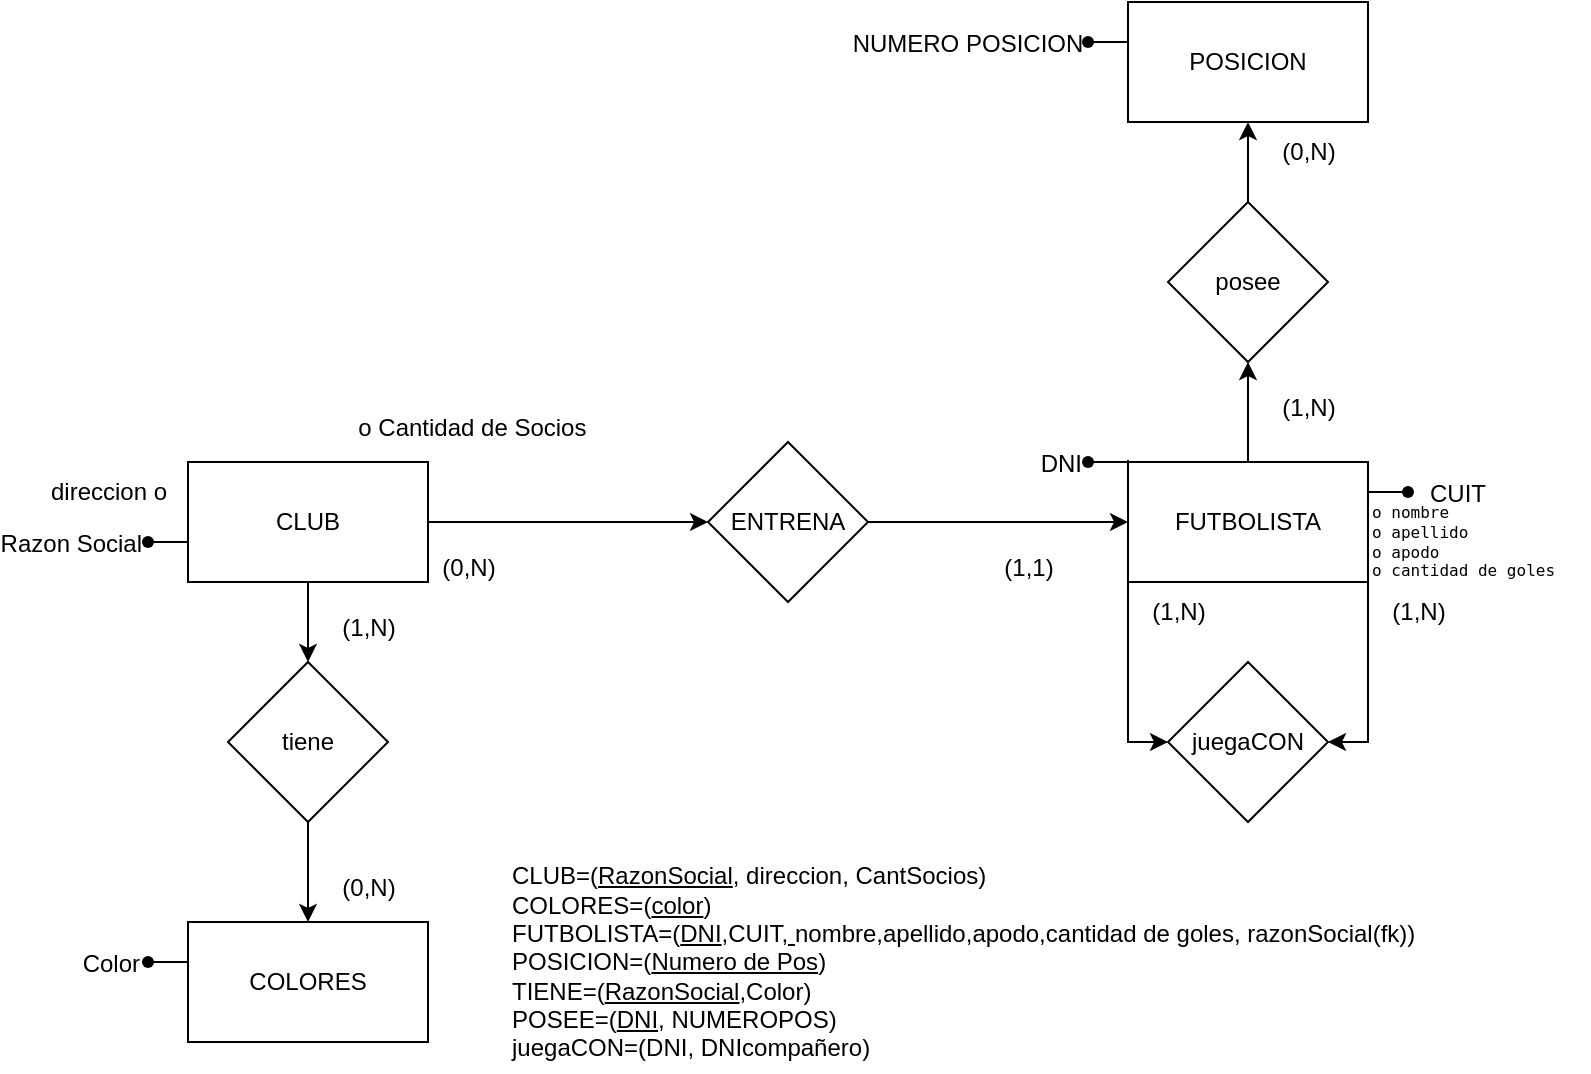 <mxfile version="24.7.17">
  <diagram name="Página-1" id="bXPNx1Ns-3Bn9hIi3lOh">
    <mxGraphModel dx="880" dy="532" grid="1" gridSize="10" guides="1" tooltips="1" connect="1" arrows="1" fold="1" page="1" pageScale="1" pageWidth="827" pageHeight="1169" math="0" shadow="0">
      <root>
        <mxCell id="0" />
        <mxCell id="1" parent="0" />
        <mxCell id="wW0J7-qB3fYssY70nvXL-8" value="" style="edgeStyle=orthogonalEdgeStyle;rounded=0;orthogonalLoop=1;jettySize=auto;html=1;" edge="1" parent="1" source="wW0J7-qB3fYssY70nvXL-1" target="wW0J7-qB3fYssY70nvXL-7">
          <mxGeometry relative="1" as="geometry" />
        </mxCell>
        <mxCell id="wW0J7-qB3fYssY70nvXL-12" value="" style="edgeStyle=orthogonalEdgeStyle;rounded=0;orthogonalLoop=1;jettySize=auto;html=1;" edge="1" parent="1" source="wW0J7-qB3fYssY70nvXL-1" target="wW0J7-qB3fYssY70nvXL-10">
          <mxGeometry relative="1" as="geometry" />
        </mxCell>
        <mxCell id="wW0J7-qB3fYssY70nvXL-1" value="CLUB" style="whiteSpace=wrap;html=1;" vertex="1" parent="1">
          <mxGeometry x="100" y="240" width="120" height="60" as="geometry" />
        </mxCell>
        <mxCell id="wW0J7-qB3fYssY70nvXL-5" style="edgeStyle=orthogonalEdgeStyle;rounded=0;orthogonalLoop=1;jettySize=auto;html=1;entryX=0;entryY=0.5;entryDx=0;entryDy=0;" edge="1" parent="1" source="wW0J7-qB3fYssY70nvXL-2" target="wW0J7-qB3fYssY70nvXL-4">
          <mxGeometry relative="1" as="geometry">
            <Array as="points">
              <mxPoint x="570" y="380" />
            </Array>
          </mxGeometry>
        </mxCell>
        <mxCell id="wW0J7-qB3fYssY70nvXL-6" style="edgeStyle=orthogonalEdgeStyle;rounded=0;orthogonalLoop=1;jettySize=auto;html=1;entryX=1;entryY=0.5;entryDx=0;entryDy=0;exitX=1;exitY=1;exitDx=0;exitDy=0;" edge="1" parent="1" source="wW0J7-qB3fYssY70nvXL-2" target="wW0J7-qB3fYssY70nvXL-4">
          <mxGeometry relative="1" as="geometry">
            <Array as="points">
              <mxPoint x="690" y="380" />
            </Array>
          </mxGeometry>
        </mxCell>
        <mxCell id="wW0J7-qB3fYssY70nvXL-31" value="" style="edgeStyle=orthogonalEdgeStyle;rounded=0;orthogonalLoop=1;jettySize=auto;html=1;" edge="1" parent="1" source="wW0J7-qB3fYssY70nvXL-2" target="wW0J7-qB3fYssY70nvXL-30">
          <mxGeometry relative="1" as="geometry" />
        </mxCell>
        <mxCell id="wW0J7-qB3fYssY70nvXL-2" value="FUTBOLISTA" style="whiteSpace=wrap;html=1;" vertex="1" parent="1">
          <mxGeometry x="570" y="240" width="120" height="60" as="geometry" />
        </mxCell>
        <mxCell id="wW0J7-qB3fYssY70nvXL-4" value="juegaCON" style="rhombus;whiteSpace=wrap;html=1;" vertex="1" parent="1">
          <mxGeometry x="590" y="340" width="80" height="80" as="geometry" />
        </mxCell>
        <mxCell id="wW0J7-qB3fYssY70nvXL-9" style="edgeStyle=orthogonalEdgeStyle;rounded=0;orthogonalLoop=1;jettySize=auto;html=1;entryX=0;entryY=0.5;entryDx=0;entryDy=0;" edge="1" parent="1" source="wW0J7-qB3fYssY70nvXL-7" target="wW0J7-qB3fYssY70nvXL-2">
          <mxGeometry relative="1" as="geometry" />
        </mxCell>
        <mxCell id="wW0J7-qB3fYssY70nvXL-7" value="ENTRENA" style="rhombus;whiteSpace=wrap;html=1;" vertex="1" parent="1">
          <mxGeometry x="360" y="230" width="80" height="80" as="geometry" />
        </mxCell>
        <mxCell id="wW0J7-qB3fYssY70nvXL-13" value="" style="edgeStyle=orthogonalEdgeStyle;rounded=0;orthogonalLoop=1;jettySize=auto;html=1;" edge="1" parent="1" source="wW0J7-qB3fYssY70nvXL-10" target="wW0J7-qB3fYssY70nvXL-11">
          <mxGeometry relative="1" as="geometry" />
        </mxCell>
        <mxCell id="wW0J7-qB3fYssY70nvXL-10" value="tiene" style="rhombus;whiteSpace=wrap;html=1;" vertex="1" parent="1">
          <mxGeometry x="120" y="340" width="80" height="80" as="geometry" />
        </mxCell>
        <mxCell id="wW0J7-qB3fYssY70nvXL-11" value="COLORES" style="whiteSpace=wrap;html=1;" vertex="1" parent="1">
          <mxGeometry x="100" y="470" width="120" height="60" as="geometry" />
        </mxCell>
        <mxCell id="wW0J7-qB3fYssY70nvXL-14" value="Color           " style="shape=waypoint;sketch=0;size=6;pointerEvents=1;points=[];fillColor=none;resizable=0;rotatable=0;perimeter=centerPerimeter;snapToPoint=1;" vertex="1" parent="1">
          <mxGeometry x="70" y="480" width="20" height="20" as="geometry" />
        </mxCell>
        <mxCell id="wW0J7-qB3fYssY70nvXL-15" style="edgeStyle=orthogonalEdgeStyle;rounded=0;orthogonalLoop=1;jettySize=auto;html=1;entryX=0;entryY=0.323;entryDx=0;entryDy=0;entryPerimeter=0;endArrow=none;endFill=0;" edge="1" source="wW0J7-qB3fYssY70nvXL-14" parent="1">
          <mxGeometry relative="1" as="geometry">
            <mxPoint x="100" y="489" as="targetPoint" />
          </mxGeometry>
        </mxCell>
        <mxCell id="wW0J7-qB3fYssY70nvXL-16" value="(1,N)" style="text;html=1;align=center;verticalAlign=middle;resizable=0;points=[];autosize=1;strokeColor=none;fillColor=none;" vertex="1" parent="1">
          <mxGeometry x="165" y="308" width="50" height="30" as="geometry" />
        </mxCell>
        <mxCell id="wW0J7-qB3fYssY70nvXL-17" value="(0,N)" style="text;html=1;align=center;verticalAlign=middle;resizable=0;points=[];autosize=1;strokeColor=none;fillColor=none;" vertex="1" parent="1">
          <mxGeometry x="165" y="438" width="50" height="30" as="geometry" />
        </mxCell>
        <mxCell id="wW0J7-qB3fYssY70nvXL-18" value="(0,N)" style="text;html=1;align=center;verticalAlign=middle;resizable=0;points=[];autosize=1;strokeColor=none;fillColor=none;" vertex="1" parent="1">
          <mxGeometry x="215" y="278" width="50" height="30" as="geometry" />
        </mxCell>
        <mxCell id="wW0J7-qB3fYssY70nvXL-19" value="(1,1)" style="text;html=1;align=center;verticalAlign=middle;resizable=0;points=[];autosize=1;strokeColor=none;fillColor=none;" vertex="1" parent="1">
          <mxGeometry x="495" y="278" width="50" height="30" as="geometry" />
        </mxCell>
        <mxCell id="wW0J7-qB3fYssY70nvXL-20" value="(1,N)" style="text;html=1;align=center;verticalAlign=middle;resizable=0;points=[];autosize=1;strokeColor=none;fillColor=none;" vertex="1" parent="1">
          <mxGeometry x="570" y="300" width="50" height="30" as="geometry" />
        </mxCell>
        <mxCell id="wW0J7-qB3fYssY70nvXL-21" value="(1,N)" style="text;html=1;align=center;verticalAlign=middle;resizable=0;points=[];autosize=1;strokeColor=none;fillColor=none;" vertex="1" parent="1">
          <mxGeometry x="690" y="300" width="50" height="30" as="geometry" />
        </mxCell>
        <mxCell id="wW0J7-qB3fYssY70nvXL-22" value="&lt;span style=&quot;background-color: initial;&quot;&gt;&amp;nbsp; &amp;nbsp; &amp;nbsp; &amp;nbsp; &amp;nbsp; &amp;nbsp; &amp;nbsp; &amp;nbsp; o Cantidad de Socios&lt;/span&gt;&lt;div&gt;&lt;br&gt;&lt;/div&gt;" style="text;html=1;align=center;verticalAlign=middle;resizable=0;points=[];autosize=1;strokeColor=none;fillColor=none;" vertex="1" parent="1">
          <mxGeometry x="120" y="210" width="190" height="40" as="geometry" />
        </mxCell>
        <mxCell id="wW0J7-qB3fYssY70nvXL-23" value="direccion o" style="text;html=1;align=center;verticalAlign=middle;resizable=0;points=[];autosize=1;strokeColor=none;fillColor=none;" vertex="1" parent="1">
          <mxGeometry x="20" y="240" width="80" height="30" as="geometry" />
        </mxCell>
        <mxCell id="wW0J7-qB3fYssY70nvXL-24" value="Razon Social                       " style="shape=waypoint;sketch=0;size=6;pointerEvents=1;points=[];fillColor=none;resizable=0;rotatable=0;perimeter=centerPerimeter;snapToPoint=1;" vertex="1" parent="1">
          <mxGeometry x="70" y="270" width="20" height="20" as="geometry" />
        </mxCell>
        <mxCell id="wW0J7-qB3fYssY70nvXL-25" style="edgeStyle=orthogonalEdgeStyle;rounded=0;orthogonalLoop=1;jettySize=auto;html=1;entryX=0;entryY=0.323;entryDx=0;entryDy=0;entryPerimeter=0;endArrow=none;endFill=0;" edge="1" source="wW0J7-qB3fYssY70nvXL-24" parent="1">
          <mxGeometry relative="1" as="geometry">
            <mxPoint x="100" y="279" as="targetPoint" />
          </mxGeometry>
        </mxCell>
        <mxCell id="wW0J7-qB3fYssY70nvXL-26" value="DNI        " style="shape=waypoint;sketch=0;size=6;pointerEvents=1;points=[];fillColor=none;resizable=0;rotatable=0;perimeter=centerPerimeter;snapToPoint=1;" vertex="1" parent="1">
          <mxGeometry x="540" y="230" width="20" height="20" as="geometry" />
        </mxCell>
        <mxCell id="wW0J7-qB3fYssY70nvXL-27" style="edgeStyle=orthogonalEdgeStyle;rounded=0;orthogonalLoop=1;jettySize=auto;html=1;entryX=0;entryY=0.323;entryDx=0;entryDy=0;entryPerimeter=0;endArrow=none;endFill=0;" edge="1" source="wW0J7-qB3fYssY70nvXL-26" parent="1">
          <mxGeometry relative="1" as="geometry">
            <mxPoint x="570" y="239" as="targetPoint" />
          </mxGeometry>
        </mxCell>
        <mxCell id="wW0J7-qB3fYssY70nvXL-28" value="               CUIT" style="shape=waypoint;sketch=0;size=6;pointerEvents=1;points=[];fillColor=none;resizable=0;rotatable=0;perimeter=centerPerimeter;snapToPoint=1;" vertex="1" parent="1">
          <mxGeometry x="700" y="245" width="20" height="20" as="geometry" />
        </mxCell>
        <mxCell id="wW0J7-qB3fYssY70nvXL-29" style="edgeStyle=orthogonalEdgeStyle;rounded=0;orthogonalLoop=1;jettySize=auto;html=1;entryX=1;entryY=0.25;entryDx=0;entryDy=0;endArrow=none;endFill=0;" edge="1" source="wW0J7-qB3fYssY70nvXL-28" parent="1" target="wW0J7-qB3fYssY70nvXL-2">
          <mxGeometry relative="1" as="geometry">
            <mxPoint x="730" y="254" as="targetPoint" />
          </mxGeometry>
        </mxCell>
        <mxCell id="wW0J7-qB3fYssY70nvXL-33" value="" style="edgeStyle=orthogonalEdgeStyle;rounded=0;orthogonalLoop=1;jettySize=auto;html=1;" edge="1" parent="1" source="wW0J7-qB3fYssY70nvXL-30" target="wW0J7-qB3fYssY70nvXL-32">
          <mxGeometry relative="1" as="geometry" />
        </mxCell>
        <mxCell id="wW0J7-qB3fYssY70nvXL-30" value="posee" style="rhombus;whiteSpace=wrap;html=1;" vertex="1" parent="1">
          <mxGeometry x="590" y="110" width="80" height="80" as="geometry" />
        </mxCell>
        <mxCell id="wW0J7-qB3fYssY70nvXL-32" value="POSICION" style="whiteSpace=wrap;html=1;" vertex="1" parent="1">
          <mxGeometry x="570" y="10" width="120" height="60" as="geometry" />
        </mxCell>
        <mxCell id="wW0J7-qB3fYssY70nvXL-34" value="NUMERO POSICION                                    " style="shape=waypoint;sketch=0;size=6;pointerEvents=1;points=[];fillColor=none;resizable=0;rotatable=0;perimeter=centerPerimeter;snapToPoint=1;" vertex="1" parent="1">
          <mxGeometry x="540" y="20" width="20" height="20" as="geometry" />
        </mxCell>
        <mxCell id="wW0J7-qB3fYssY70nvXL-35" style="edgeStyle=orthogonalEdgeStyle;rounded=0;orthogonalLoop=1;jettySize=auto;html=1;entryX=0;entryY=0.323;entryDx=0;entryDy=0;entryPerimeter=0;endArrow=none;endFill=0;" edge="1" source="wW0J7-qB3fYssY70nvXL-34" parent="1">
          <mxGeometry relative="1" as="geometry">
            <mxPoint x="570" y="29" as="targetPoint" />
          </mxGeometry>
        </mxCell>
        <mxCell id="wW0J7-qB3fYssY70nvXL-36" value="(1,N)" style="text;html=1;align=center;verticalAlign=middle;resizable=0;points=[];autosize=1;strokeColor=none;fillColor=none;" vertex="1" parent="1">
          <mxGeometry x="635" y="198" width="50" height="30" as="geometry" />
        </mxCell>
        <mxCell id="wW0J7-qB3fYssY70nvXL-37" value="(0,N)" style="text;html=1;align=center;verticalAlign=middle;resizable=0;points=[];autosize=1;strokeColor=none;fillColor=none;" vertex="1" parent="1">
          <mxGeometry x="635" y="70" width="50" height="30" as="geometry" />
        </mxCell>
        <mxCell id="wW0J7-qB3fYssY70nvXL-38" value="&lt;pre style=&quot;font-size: 8px;&quot;&gt;&lt;font style=&quot;font-size: 8px;&quot;&gt;o nombre&lt;br&gt;&lt;/font&gt;&lt;font style=&quot;font-size: 8px;&quot;&gt;o apellido&lt;br&gt;&lt;/font&gt;&lt;font style=&quot;font-size: 8px;&quot;&gt;o apodo&lt;br&gt;&lt;/font&gt;&lt;font style=&quot;font-size: 8px;&quot;&gt;o cantidad de goles&lt;/font&gt;&lt;/pre&gt;" style="text;html=1;align=left;verticalAlign=middle;resizable=0;points=[];autosize=1;strokeColor=none;fillColor=none;" vertex="1" parent="1">
          <mxGeometry x="690" y="245" width="110" height="70" as="geometry" />
        </mxCell>
        <mxCell id="wW0J7-qB3fYssY70nvXL-39" value="CLUB=(&lt;u&gt;RazonSocial&lt;/u&gt;, direccion, CantSocios)&lt;div style=&quot;&quot;&gt;COLORES=(&lt;u&gt;color&lt;/u&gt;)&lt;/div&gt;&lt;div style=&quot;&quot;&gt;FUTBOLISTA=(&lt;u&gt;DNI&lt;/u&gt;,CUIT&lt;u&gt;, &lt;/u&gt;nombre,apellido,apodo,cantidad de goles, razonSocial(fk))&lt;/div&gt;&lt;div style=&quot;&quot;&gt;POSICION=(&lt;u&gt;Numero de Pos&lt;/u&gt;)&lt;/div&gt;&lt;div style=&quot;&quot;&gt;TIENE=(&lt;u&gt;RazonSocial&lt;/u&gt;,Color)&lt;/div&gt;&lt;div style=&quot;&quot;&gt;POSEE=(&lt;u&gt;DNI&lt;/u&gt;, NUMEROPOS)&lt;/div&gt;&lt;div style=&quot;&quot;&gt;juegaCON=(DNI, DNIcompañero)&lt;/div&gt;" style="text;html=1;align=left;verticalAlign=middle;resizable=0;points=[];autosize=1;strokeColor=none;fillColor=none;" vertex="1" parent="1">
          <mxGeometry x="260" y="435" width="480" height="110" as="geometry" />
        </mxCell>
      </root>
    </mxGraphModel>
  </diagram>
</mxfile>
